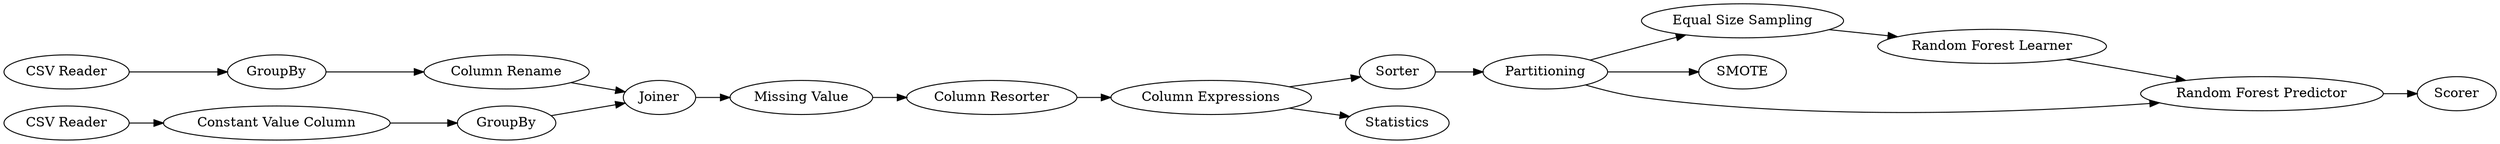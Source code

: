 digraph {
	1 [label="CSV Reader"]
	8 [label=Sorter]
	10 [label=Partitioning]
	20 [label="Equal Size Sampling"]
	21 [label=GroupBy]
	22 [label=GroupBy]
	23 [label="Column Rename"]
	24 [label="Constant Value Column"]
	25 [label="Missing Value"]
	26 [label="Column Resorter"]
	27 [label=SMOTE]
	31 [label="Random Forest Learner"]
	32 [label="Random Forest Predictor"]
	33 [label=Statistics]
	37 [label=Joiner]
	38 [label="CSV Reader"]
	39 [label="Column Expressions"]
	41 [label=Scorer]
	1 -> 21
	8 -> 10
	10 -> 32
	10 -> 27
	10 -> 20
	20 -> 31
	21 -> 23
	22 -> 37
	23 -> 37
	24 -> 22
	25 -> 26
	26 -> 39
	31 -> 32
	32 -> 41
	37 -> 25
	38 -> 24
	39 -> 33
	39 -> 8
	rankdir=LR
}
